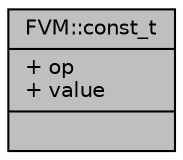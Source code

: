 digraph "FVM::const_t"
{
  edge [fontname="Helvetica",fontsize="10",labelfontname="Helvetica",labelfontsize="10"];
  node [fontname="Helvetica",fontsize="10",shape=record];
  Node1 [label="{FVM::const_t\n|+ op\l+ value\l|}",height=0.2,width=0.4,color="black", fillcolor="grey75", style="filled", fontcolor="black"];
}
